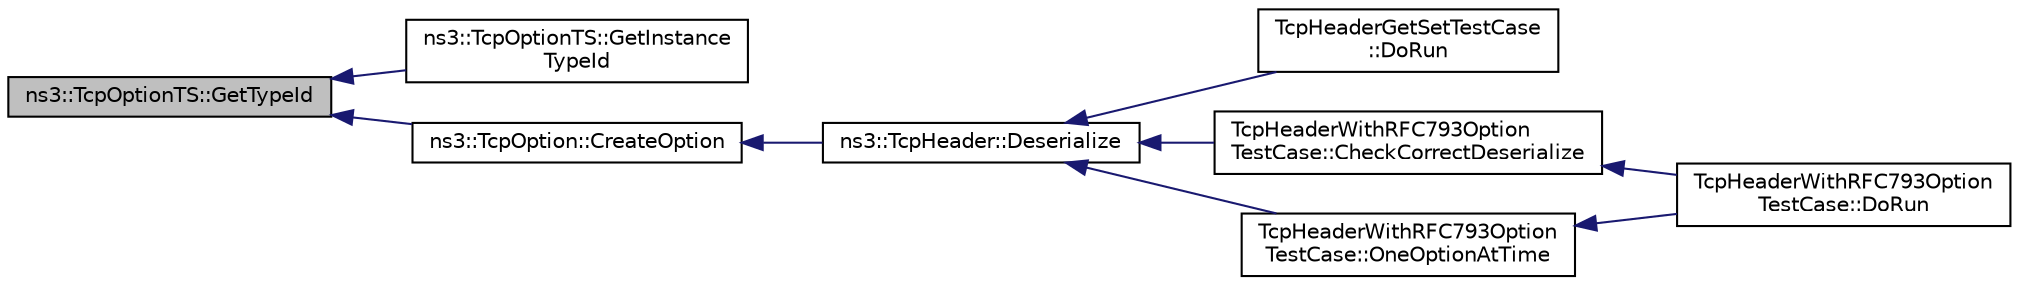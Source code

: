 digraph "ns3::TcpOptionTS::GetTypeId"
{
  edge [fontname="Helvetica",fontsize="10",labelfontname="Helvetica",labelfontsize="10"];
  node [fontname="Helvetica",fontsize="10",shape=record];
  rankdir="LR";
  Node1 [label="ns3::TcpOptionTS::GetTypeId",height=0.2,width=0.4,color="black", fillcolor="grey75", style="filled", fontcolor="black"];
  Node1 -> Node2 [dir="back",color="midnightblue",fontsize="10",style="solid"];
  Node2 [label="ns3::TcpOptionTS::GetInstance\lTypeId",height=0.2,width=0.4,color="black", fillcolor="white", style="filled",URL="$d0/dbe/classns3_1_1TcpOptionTS.html#a95d2739629b72c44ad8da0a6df144345"];
  Node1 -> Node3 [dir="back",color="midnightblue",fontsize="10",style="solid"];
  Node3 [label="ns3::TcpOption::CreateOption",height=0.2,width=0.4,color="black", fillcolor="white", style="filled",URL="$d0/dd7/classns3_1_1TcpOption.html#a342764c94f23eae9c093534312f7a5d4",tooltip="Creates an option. "];
  Node3 -> Node4 [dir="back",color="midnightblue",fontsize="10",style="solid"];
  Node4 [label="ns3::TcpHeader::Deserialize",height=0.2,width=0.4,color="black", fillcolor="white", style="filled",URL="$d0/d46/classns3_1_1TcpHeader.html#ac9ebbec6f00c4d7d040c1d68dbe8c793"];
  Node4 -> Node5 [dir="back",color="midnightblue",fontsize="10",style="solid"];
  Node5 [label="TcpHeaderGetSetTestCase\l::DoRun",height=0.2,width=0.4,color="black", fillcolor="white", style="filled",URL="$d0/d33/classTcpHeaderGetSetTestCase.html#ae5c6a3e802b8648d197d5a22509acf49",tooltip="Implementation to actually run this TestCase. "];
  Node4 -> Node6 [dir="back",color="midnightblue",fontsize="10",style="solid"];
  Node6 [label="TcpHeaderWithRFC793Option\lTestCase::CheckCorrectDeserialize",height=0.2,width=0.4,color="black", fillcolor="white", style="filled",URL="$d6/d39/classTcpHeaderWithRFC793OptionTestCase.html#ad8478f3d6d33caa92f933389f8d8419b",tooltip="Check the correct header deserialization. "];
  Node6 -> Node7 [dir="back",color="midnightblue",fontsize="10",style="solid"];
  Node7 [label="TcpHeaderWithRFC793Option\lTestCase::DoRun",height=0.2,width=0.4,color="black", fillcolor="white", style="filled",URL="$d6/d39/classTcpHeaderWithRFC793OptionTestCase.html#a52dc5f29802269d2d160f897a7933406",tooltip="Implementation to actually run this TestCase. "];
  Node4 -> Node8 [dir="back",color="midnightblue",fontsize="10",style="solid"];
  Node8 [label="TcpHeaderWithRFC793Option\lTestCase::OneOptionAtTime",height=0.2,width=0.4,color="black", fillcolor="white", style="filled",URL="$d6/d39/classTcpHeaderWithRFC793OptionTestCase.html#a4f736353f198886b49418a84756e48de",tooltip="Check an header with only one kind of option. "];
  Node8 -> Node7 [dir="back",color="midnightblue",fontsize="10",style="solid"];
}
